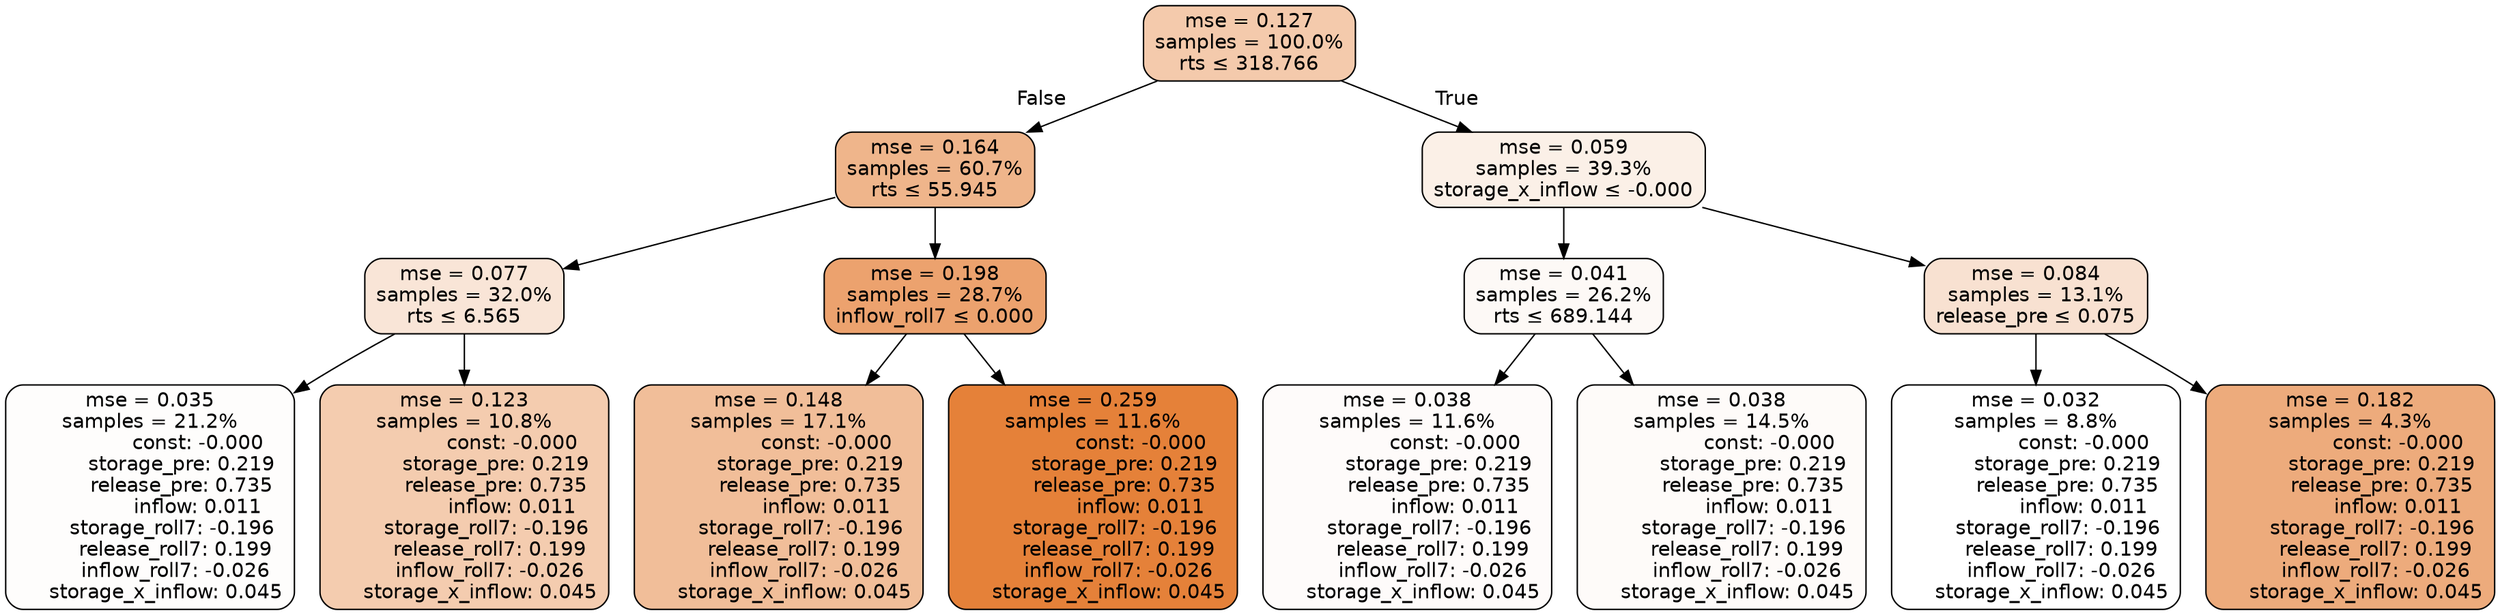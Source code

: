digraph tree {
node [shape=rectangle, style="filled, rounded", color="black", fontname=helvetica] ;
edge [fontname=helvetica] ;
	"0" [label="mse = 0.127
samples = 100.0%
rts &le; 318.766", fillcolor="#f4caac"]
	"1" [label="mse = 0.164
samples = 60.7%
rts &le; 55.945", fillcolor="#efb58b"]
	"2" [label="mse = 0.077
samples = 32.0%
rts &le; 6.565", fillcolor="#f9e5d7"]
	"3" [label="mse = 0.035
samples = 21.2%
               const: -0.000
          storage_pre: 0.219
          release_pre: 0.735
               inflow: 0.011
       storage_roll7: -0.196
        release_roll7: 0.199
        inflow_roll7: -0.026
     storage_x_inflow: 0.045", fillcolor="#fefdfc"]
	"4" [label="mse = 0.123
samples = 10.8%
               const: -0.000
          storage_pre: 0.219
          release_pre: 0.735
               inflow: 0.011
       storage_roll7: -0.196
        release_roll7: 0.199
        inflow_roll7: -0.026
     storage_x_inflow: 0.045", fillcolor="#f4ccaf"]
	"5" [label="mse = 0.198
samples = 28.7%
inflow_roll7 &le; 0.000", fillcolor="#eca26e"]
	"6" [label="mse = 0.148
samples = 17.1%
               const: -0.000
          storage_pre: 0.219
          release_pre: 0.735
               inflow: 0.011
       storage_roll7: -0.196
        release_roll7: 0.199
        inflow_roll7: -0.026
     storage_x_inflow: 0.045", fillcolor="#f1be99"]
	"7" [label="mse = 0.259
samples = 11.6%
               const: -0.000
          storage_pre: 0.219
          release_pre: 0.735
               inflow: 0.011
       storage_roll7: -0.196
        release_roll7: 0.199
        inflow_roll7: -0.026
     storage_x_inflow: 0.045", fillcolor="#e58139"]
	"8" [label="mse = 0.059
samples = 39.3%
storage_x_inflow &le; -0.000", fillcolor="#fbf0e7"]
	"9" [label="mse = 0.041
samples = 26.2%
rts &le; 689.144", fillcolor="#fdf9f6"]
	"10" [label="mse = 0.038
samples = 11.6%
               const: -0.000
          storage_pre: 0.219
          release_pre: 0.735
               inflow: 0.011
       storage_roll7: -0.196
        release_roll7: 0.199
        inflow_roll7: -0.026
     storage_x_inflow: 0.045", fillcolor="#fefbfa"]
	"11" [label="mse = 0.038
samples = 14.5%
               const: -0.000
          storage_pre: 0.219
          release_pre: 0.735
               inflow: 0.011
       storage_roll7: -0.196
        release_roll7: 0.199
        inflow_roll7: -0.026
     storage_x_inflow: 0.045", fillcolor="#fefbf9"]
	"12" [label="mse = 0.084
samples = 13.1%
release_pre &le; 0.075", fillcolor="#f8e1d1"]
	"13" [label="mse = 0.032
samples = 8.8%
               const: -0.000
          storage_pre: 0.219
          release_pre: 0.735
               inflow: 0.011
       storage_roll7: -0.196
        release_roll7: 0.199
        inflow_roll7: -0.026
     storage_x_inflow: 0.045", fillcolor="#ffffff"]
	"14" [label="mse = 0.182
samples = 4.3%
               const: -0.000
          storage_pre: 0.219
          release_pre: 0.735
               inflow: 0.011
       storage_roll7: -0.196
        release_roll7: 0.199
        inflow_roll7: -0.026
     storage_x_inflow: 0.045", fillcolor="#edab7c"]

	"0" -> "1" [labeldistance=2.5, labelangle=45, headlabel="False"]
	"1" -> "2"
	"2" -> "3"
	"2" -> "4"
	"1" -> "5"
	"5" -> "6"
	"5" -> "7"
	"0" -> "8" [labeldistance=2.5, labelangle=-45, headlabel="True"]
	"8" -> "9"
	"9" -> "10"
	"9" -> "11"
	"8" -> "12"
	"12" -> "13"
	"12" -> "14"
}